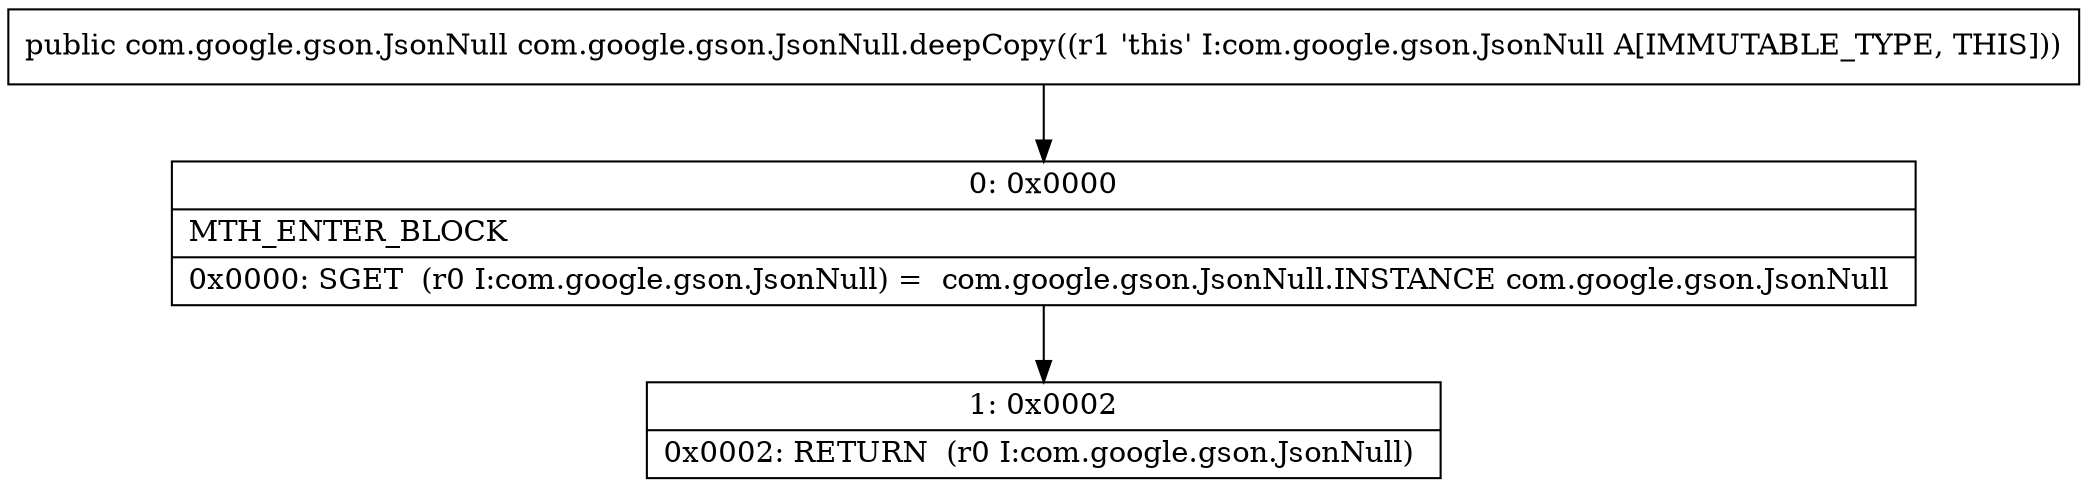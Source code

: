 digraph "CFG forcom.google.gson.JsonNull.deepCopy()Lcom\/google\/gson\/JsonNull;" {
Node_0 [shape=record,label="{0\:\ 0x0000|MTH_ENTER_BLOCK\l|0x0000: SGET  (r0 I:com.google.gson.JsonNull) =  com.google.gson.JsonNull.INSTANCE com.google.gson.JsonNull \l}"];
Node_1 [shape=record,label="{1\:\ 0x0002|0x0002: RETURN  (r0 I:com.google.gson.JsonNull) \l}"];
MethodNode[shape=record,label="{public com.google.gson.JsonNull com.google.gson.JsonNull.deepCopy((r1 'this' I:com.google.gson.JsonNull A[IMMUTABLE_TYPE, THIS])) }"];
MethodNode -> Node_0;
Node_0 -> Node_1;
}


